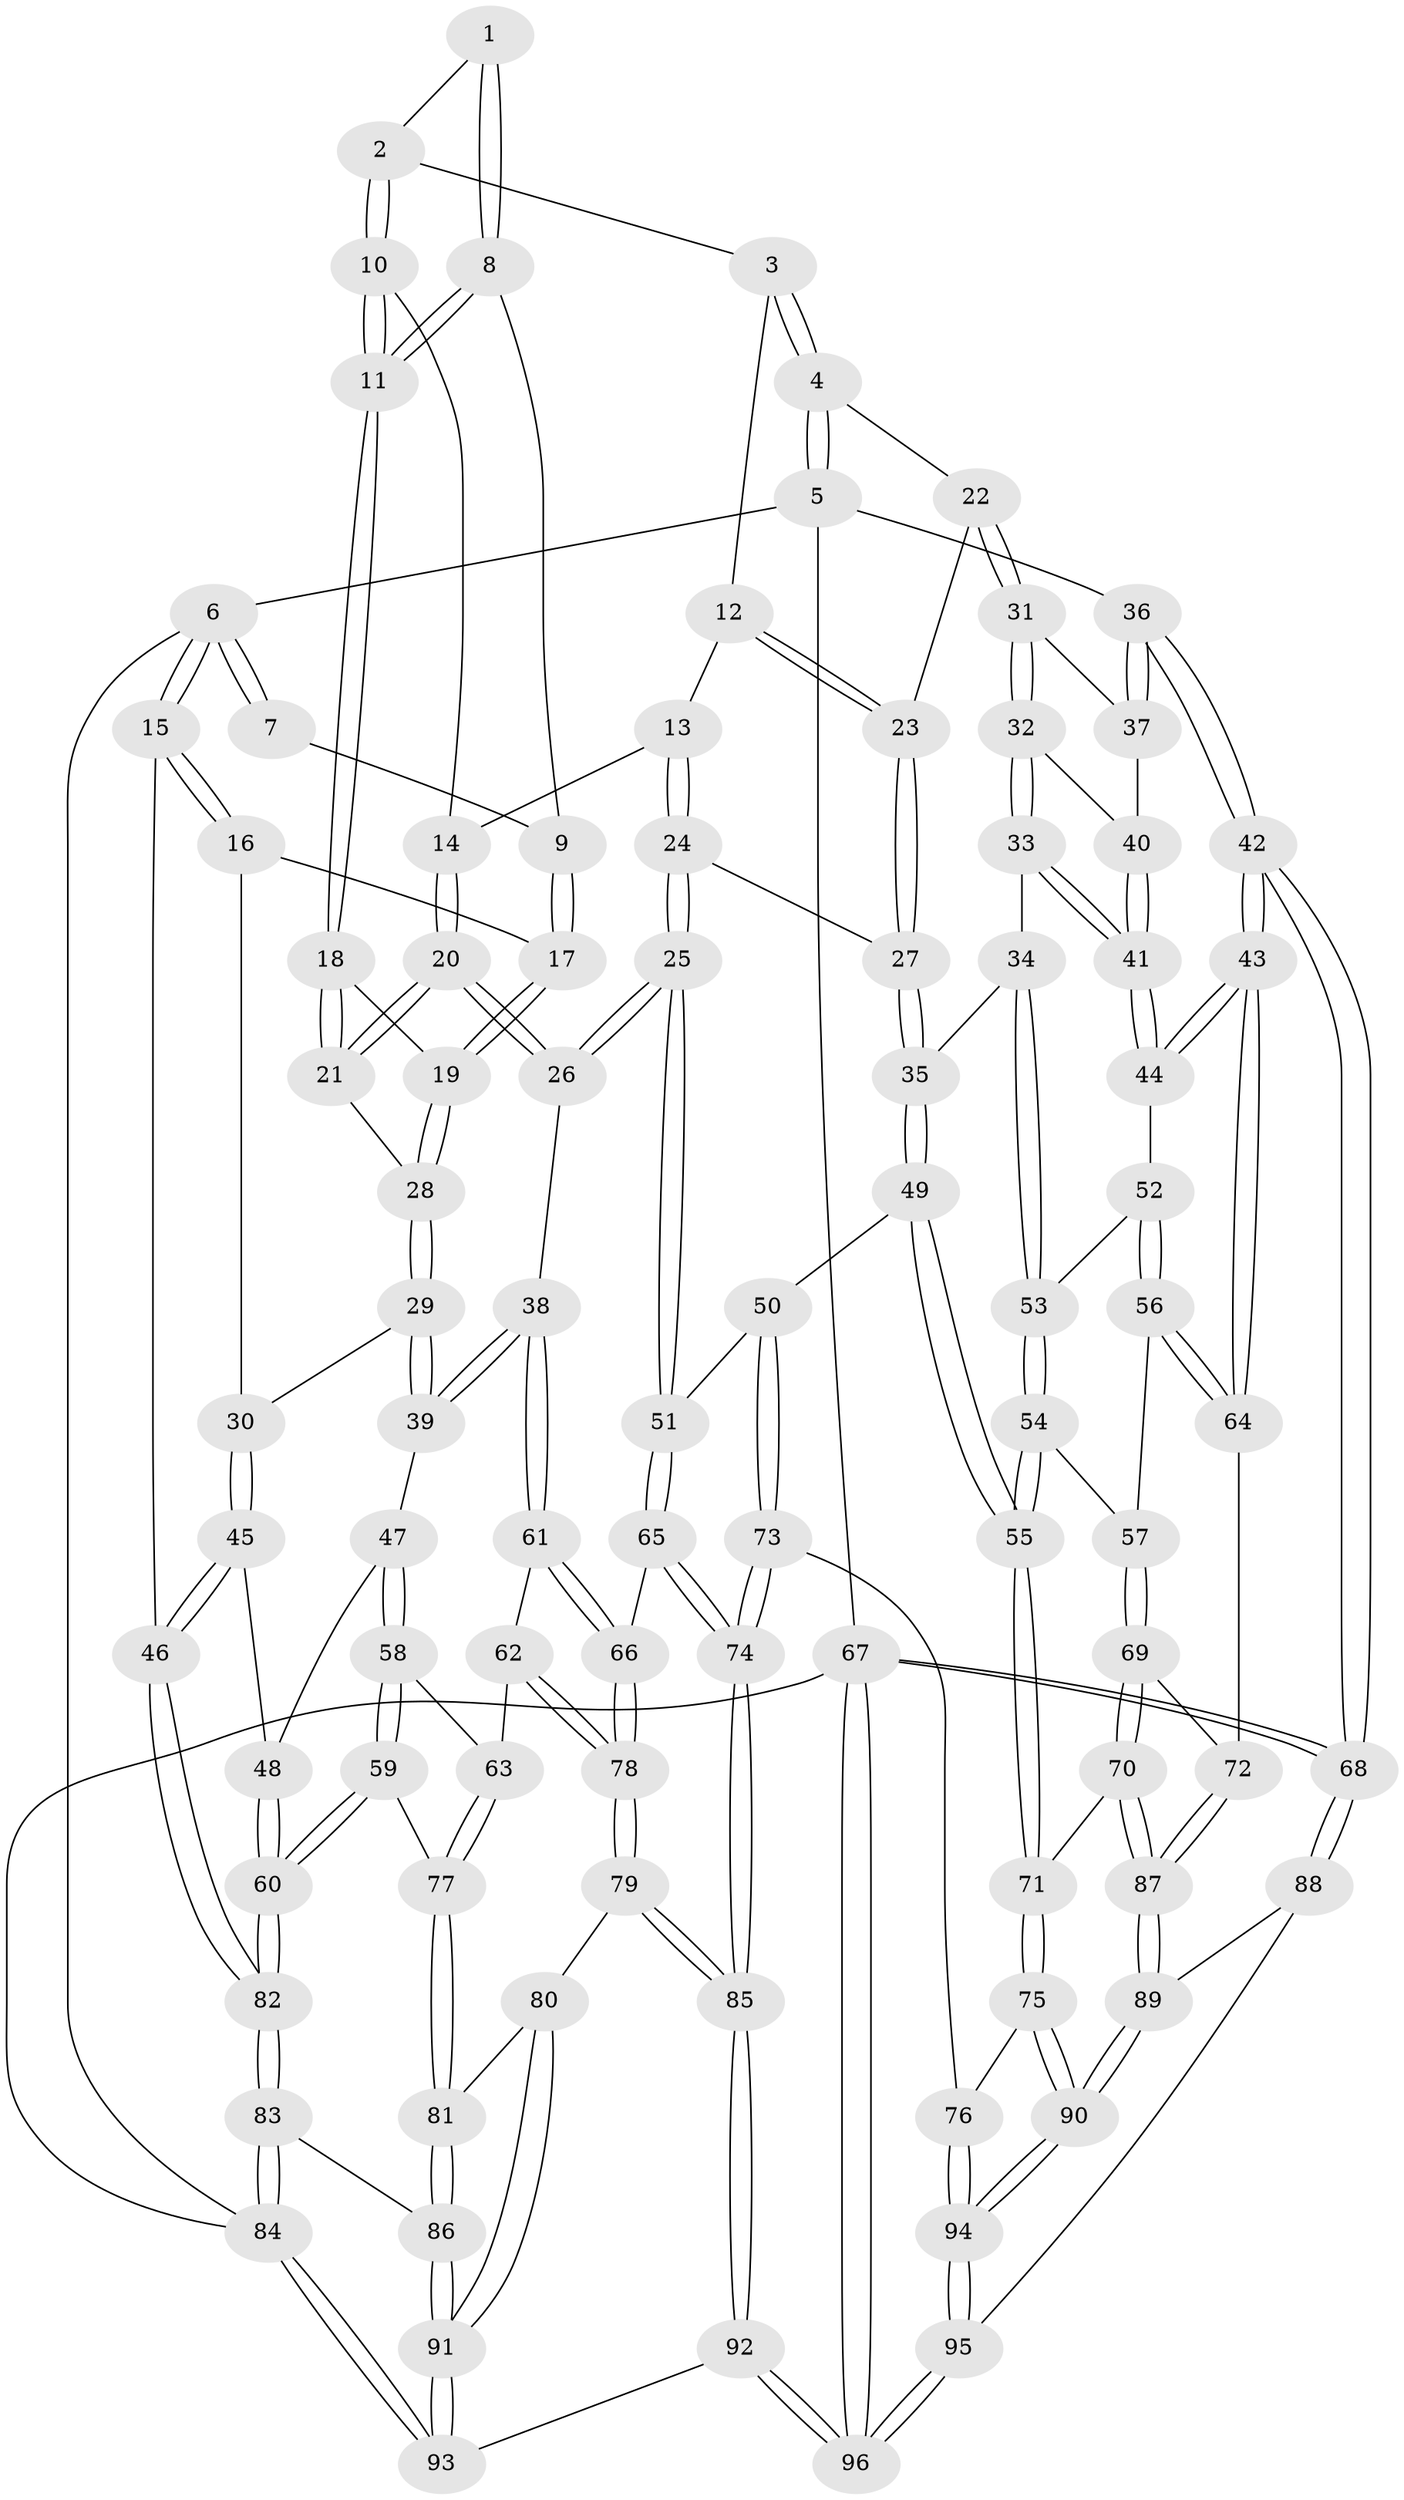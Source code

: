 // Generated by graph-tools (version 1.1) at 2025/16/03/09/25 04:16:55]
// undirected, 96 vertices, 237 edges
graph export_dot {
graph [start="1"]
  node [color=gray90,style=filled];
  1 [pos="+0.2811248775355816+0"];
  2 [pos="+0.32133685741060874+0"];
  3 [pos="+0.6602038995951305+0"];
  4 [pos="+1+0"];
  5 [pos="+1+0"];
  6 [pos="+0+0"];
  7 [pos="+0.2286500563915113+0"];
  8 [pos="+0.20779861696682703+0.2058120848635806"];
  9 [pos="+0.06990901349579805+0.2046535524741092"];
  10 [pos="+0.41100016367985953+0.08335348095472064"];
  11 [pos="+0.257297948639577+0.266197560896452"];
  12 [pos="+0.6033216405527397+0.18085545353662"];
  13 [pos="+0.5823333504201296+0.1864836188287923"];
  14 [pos="+0.48466491562792263+0.17109494842088183"];
  15 [pos="+0+0.15488874277132894"];
  16 [pos="+0+0.2102882304122635"];
  17 [pos="+0.049145357560260304+0.21708302291844703"];
  18 [pos="+0.26051702227539997+0.2806893784092073"];
  19 [pos="+0.11258968420613234+0.3297811171735793"];
  20 [pos="+0.3667140874139471+0.4068858579125606"];
  21 [pos="+0.3123162795235894+0.3496738091721888"];
  22 [pos="+0.8216589229625875+0.2060102829497298"];
  23 [pos="+0.796956509190241+0.21946160377235677"];
  24 [pos="+0.5740644951828154+0.38833028298853234"];
  25 [pos="+0.39339726845997075+0.4682992282580046"];
  26 [pos="+0.3779457491745466+0.45962621106501833"];
  27 [pos="+0.7241339259214309+0.4231837703555296"];
  28 [pos="+0.10681672352961778+0.3780544333621643"];
  29 [pos="+0.08790156047406748+0.437735449608467"];
  30 [pos="+0.08067036898139572+0.4371311843640739"];
  31 [pos="+0.9482183039097393+0.4106042512624384"];
  32 [pos="+0.8888326737525762+0.46313120188002066"];
  33 [pos="+0.8738008609028983+0.474517009513194"];
  34 [pos="+0.8275956844724809+0.4866128620164584"];
  35 [pos="+0.7337791747110558+0.4544693140979065"];
  36 [pos="+1+0.3950154720045281"];
  37 [pos="+1+0.41812607063064916"];
  38 [pos="+0.3095014439708933+0.49386952616321855"];
  39 [pos="+0.1317355004180635+0.4862314297454349"];
  40 [pos="+0.9676427655167245+0.5149384358810023"];
  41 [pos="+0.9617294015698611+0.5676023854379659"];
  42 [pos="+1+0.7075672192842246"];
  43 [pos="+1+0.7005192652476561"];
  44 [pos="+0.9653307574000929+0.5767153281007057"];
  45 [pos="+0+0.46679796931205153"];
  46 [pos="+0+0.4665661587906791"];
  47 [pos="+0.100164355967818+0.5628701880470803"];
  48 [pos="+0.06584087659234908+0.577311124114677"];
  49 [pos="+0.6760476232754058+0.5744976798133378"];
  50 [pos="+0.6590021127425948+0.5809967928548032"];
  51 [pos="+0.4259375917440851+0.5173308308687782"];
  52 [pos="+0.9205655735612328+0.58323293932231"];
  53 [pos="+0.8455874357883801+0.5452304196376961"];
  54 [pos="+0.8351753973313566+0.6221436313447702"];
  55 [pos="+0.7474589814615924+0.6464517039508426"];
  56 [pos="+0.8626164728433668+0.6383552904618519"];
  57 [pos="+0.8625034410849011+0.6383582142303937"];
  58 [pos="+0.10355624486072755+0.5708873271753586"];
  59 [pos="+0.08580358788259092+0.7137482654882017"];
  60 [pos="+0+0.709338064158634"];
  61 [pos="+0.2660427296737463+0.5937778858845716"];
  62 [pos="+0.24013503820253582+0.6396818239835796"];
  63 [pos="+0.17662876396288418+0.6514265359331803"];
  64 [pos="+1+0.7212849472130062"];
  65 [pos="+0.4394961861283346+0.6509526091249515"];
  66 [pos="+0.3352348172584533+0.6874467096417227"];
  67 [pos="+1+1"];
  68 [pos="+1+1"];
  69 [pos="+0.8552051720554105+0.6831618541177282"];
  70 [pos="+0.7742932057161073+0.7733057956991858"];
  71 [pos="+0.7652053538837061+0.7707281889293138"];
  72 [pos="+0.9500287136067291+0.7617341761693971"];
  73 [pos="+0.5437309373480784+0.8117931785166095"];
  74 [pos="+0.5071633158317896+0.8263791788540878"];
  75 [pos="+0.7173135416355098+0.7943310300023019"];
  76 [pos="+0.6497520638218914+0.815215221553969"];
  77 [pos="+0.12093029728060047+0.727942634118078"];
  78 [pos="+0.26958127709978524+0.7367029476306425"];
  79 [pos="+0.2684116803276053+0.7512106433503147"];
  80 [pos="+0.19997734609189263+0.8155496382158196"];
  81 [pos="+0.15417229899327217+0.7825739312555058"];
  82 [pos="+0+0.772058785336602"];
  83 [pos="+0+0.8098169919401775"];
  84 [pos="+0+1"];
  85 [pos="+0.5071481617540098+0.8264019048540622"];
  86 [pos="+0+0.8666869165803937"];
  87 [pos="+0.8601306558825733+0.8199050185228686"];
  88 [pos="+0.9189743137979841+0.9141283346902422"];
  89 [pos="+0.8629226716442889+0.8453850299076587"];
  90 [pos="+0.7825023208470604+0.9596154650505819"];
  91 [pos="+0.22214135161338652+1"];
  92 [pos="+0.4075858968716715+1"];
  93 [pos="+0.3139226649240816+1"];
  94 [pos="+0.7603858541466085+1"];
  95 [pos="+0.7593996421927312+1"];
  96 [pos="+0.7285126947112789+1"];
  1 -- 2;
  1 -- 8;
  1 -- 8;
  2 -- 3;
  2 -- 10;
  2 -- 10;
  3 -- 4;
  3 -- 4;
  3 -- 12;
  4 -- 5;
  4 -- 5;
  4 -- 22;
  5 -- 6;
  5 -- 36;
  5 -- 67;
  6 -- 7;
  6 -- 7;
  6 -- 15;
  6 -- 15;
  6 -- 84;
  7 -- 9;
  8 -- 9;
  8 -- 11;
  8 -- 11;
  9 -- 17;
  9 -- 17;
  10 -- 11;
  10 -- 11;
  10 -- 14;
  11 -- 18;
  11 -- 18;
  12 -- 13;
  12 -- 23;
  12 -- 23;
  13 -- 14;
  13 -- 24;
  13 -- 24;
  14 -- 20;
  14 -- 20;
  15 -- 16;
  15 -- 16;
  15 -- 46;
  16 -- 17;
  16 -- 30;
  17 -- 19;
  17 -- 19;
  18 -- 19;
  18 -- 21;
  18 -- 21;
  19 -- 28;
  19 -- 28;
  20 -- 21;
  20 -- 21;
  20 -- 26;
  20 -- 26;
  21 -- 28;
  22 -- 23;
  22 -- 31;
  22 -- 31;
  23 -- 27;
  23 -- 27;
  24 -- 25;
  24 -- 25;
  24 -- 27;
  25 -- 26;
  25 -- 26;
  25 -- 51;
  25 -- 51;
  26 -- 38;
  27 -- 35;
  27 -- 35;
  28 -- 29;
  28 -- 29;
  29 -- 30;
  29 -- 39;
  29 -- 39;
  30 -- 45;
  30 -- 45;
  31 -- 32;
  31 -- 32;
  31 -- 37;
  32 -- 33;
  32 -- 33;
  32 -- 40;
  33 -- 34;
  33 -- 41;
  33 -- 41;
  34 -- 35;
  34 -- 53;
  34 -- 53;
  35 -- 49;
  35 -- 49;
  36 -- 37;
  36 -- 37;
  36 -- 42;
  36 -- 42;
  37 -- 40;
  38 -- 39;
  38 -- 39;
  38 -- 61;
  38 -- 61;
  39 -- 47;
  40 -- 41;
  40 -- 41;
  41 -- 44;
  41 -- 44;
  42 -- 43;
  42 -- 43;
  42 -- 68;
  42 -- 68;
  43 -- 44;
  43 -- 44;
  43 -- 64;
  43 -- 64;
  44 -- 52;
  45 -- 46;
  45 -- 46;
  45 -- 48;
  46 -- 82;
  46 -- 82;
  47 -- 48;
  47 -- 58;
  47 -- 58;
  48 -- 60;
  48 -- 60;
  49 -- 50;
  49 -- 55;
  49 -- 55;
  50 -- 51;
  50 -- 73;
  50 -- 73;
  51 -- 65;
  51 -- 65;
  52 -- 53;
  52 -- 56;
  52 -- 56;
  53 -- 54;
  53 -- 54;
  54 -- 55;
  54 -- 55;
  54 -- 57;
  55 -- 71;
  55 -- 71;
  56 -- 57;
  56 -- 64;
  56 -- 64;
  57 -- 69;
  57 -- 69;
  58 -- 59;
  58 -- 59;
  58 -- 63;
  59 -- 60;
  59 -- 60;
  59 -- 77;
  60 -- 82;
  60 -- 82;
  61 -- 62;
  61 -- 66;
  61 -- 66;
  62 -- 63;
  62 -- 78;
  62 -- 78;
  63 -- 77;
  63 -- 77;
  64 -- 72;
  65 -- 66;
  65 -- 74;
  65 -- 74;
  66 -- 78;
  66 -- 78;
  67 -- 68;
  67 -- 68;
  67 -- 96;
  67 -- 96;
  67 -- 84;
  68 -- 88;
  68 -- 88;
  69 -- 70;
  69 -- 70;
  69 -- 72;
  70 -- 71;
  70 -- 87;
  70 -- 87;
  71 -- 75;
  71 -- 75;
  72 -- 87;
  72 -- 87;
  73 -- 74;
  73 -- 74;
  73 -- 76;
  74 -- 85;
  74 -- 85;
  75 -- 76;
  75 -- 90;
  75 -- 90;
  76 -- 94;
  76 -- 94;
  77 -- 81;
  77 -- 81;
  78 -- 79;
  78 -- 79;
  79 -- 80;
  79 -- 85;
  79 -- 85;
  80 -- 81;
  80 -- 91;
  80 -- 91;
  81 -- 86;
  81 -- 86;
  82 -- 83;
  82 -- 83;
  83 -- 84;
  83 -- 84;
  83 -- 86;
  84 -- 93;
  84 -- 93;
  85 -- 92;
  85 -- 92;
  86 -- 91;
  86 -- 91;
  87 -- 89;
  87 -- 89;
  88 -- 89;
  88 -- 95;
  89 -- 90;
  89 -- 90;
  90 -- 94;
  90 -- 94;
  91 -- 93;
  91 -- 93;
  92 -- 93;
  92 -- 96;
  92 -- 96;
  94 -- 95;
  94 -- 95;
  95 -- 96;
  95 -- 96;
}
